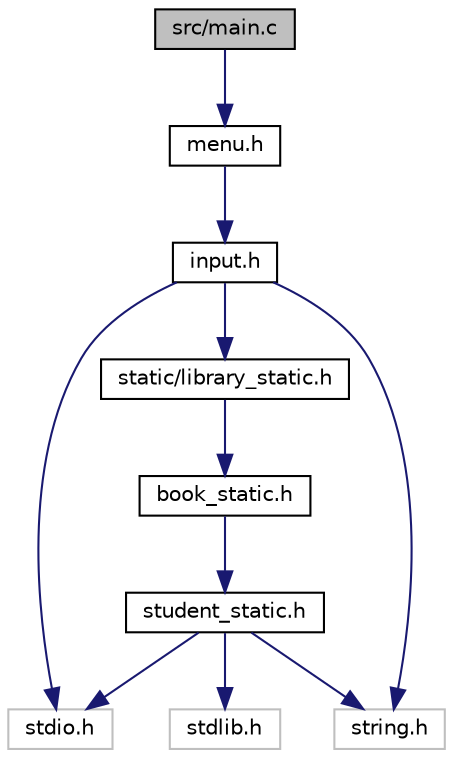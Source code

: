 digraph "src/main.c"
{
  edge [fontname="Helvetica",fontsize="10",labelfontname="Helvetica",labelfontsize="10"];
  node [fontname="Helvetica",fontsize="10",shape=record];
  Node1 [label="src/main.c",height=0.2,width=0.4,color="black", fillcolor="grey75", style="filled", fontcolor="black"];
  Node1 -> Node2 [color="midnightblue",fontsize="10",style="solid",fontname="Helvetica"];
  Node2 [label="menu.h",height=0.2,width=0.4,color="black", fillcolor="white", style="filled",URL="$menu_8h.html",tooltip="Header file for menu.c. "];
  Node2 -> Node3 [color="midnightblue",fontsize="10",style="solid",fontname="Helvetica"];
  Node3 [label="input.h",height=0.2,width=0.4,color="black", fillcolor="white", style="filled",URL="$input_8h.html",tooltip="Header file for input.c. "];
  Node3 -> Node4 [color="midnightblue",fontsize="10",style="solid",fontname="Helvetica"];
  Node4 [label="stdio.h",height=0.2,width=0.4,color="grey75", fillcolor="white", style="filled"];
  Node3 -> Node5 [color="midnightblue",fontsize="10",style="solid",fontname="Helvetica"];
  Node5 [label="string.h",height=0.2,width=0.4,color="grey75", fillcolor="white", style="filled"];
  Node3 -> Node6 [color="midnightblue",fontsize="10",style="solid",fontname="Helvetica"];
  Node6 [label="static/library_static.h",height=0.2,width=0.4,color="black", fillcolor="white", style="filled",URL="$library__static_8h.html",tooltip="Header file for library_static.c. "];
  Node6 -> Node7 [color="midnightblue",fontsize="10",style="solid",fontname="Helvetica"];
  Node7 [label="book_static.h",height=0.2,width=0.4,color="black", fillcolor="white", style="filled",URL="$book__static_8h.html"];
  Node7 -> Node8 [color="midnightblue",fontsize="10",style="solid",fontname="Helvetica"];
  Node8 [label="student_static.h",height=0.2,width=0.4,color="black", fillcolor="white", style="filled",URL="$student__static_8h.html"];
  Node8 -> Node9 [color="midnightblue",fontsize="10",style="solid",fontname="Helvetica"];
  Node9 [label="stdlib.h",height=0.2,width=0.4,color="grey75", fillcolor="white", style="filled"];
  Node8 -> Node4 [color="midnightblue",fontsize="10",style="solid",fontname="Helvetica"];
  Node8 -> Node5 [color="midnightblue",fontsize="10",style="solid",fontname="Helvetica"];
}
